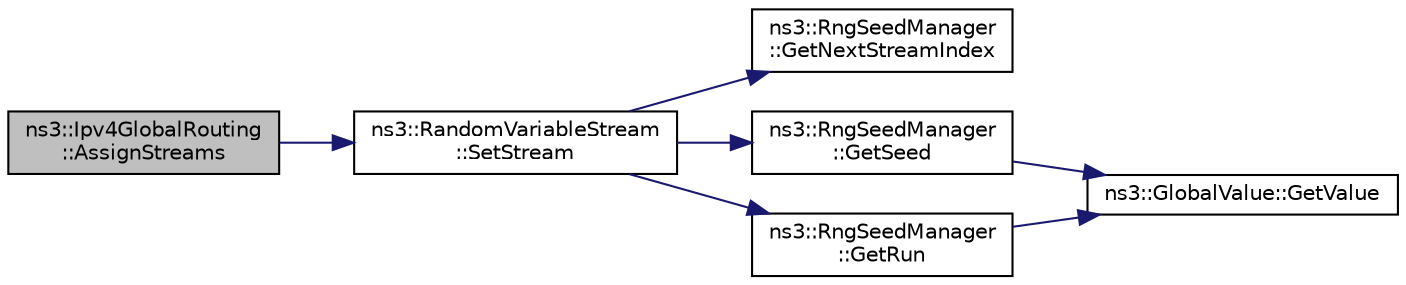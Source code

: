 digraph "ns3::Ipv4GlobalRouting::AssignStreams"
{
  edge [fontname="Helvetica",fontsize="10",labelfontname="Helvetica",labelfontsize="10"];
  node [fontname="Helvetica",fontsize="10",shape=record];
  rankdir="LR";
  Node1 [label="ns3::Ipv4GlobalRouting\l::AssignStreams",height=0.2,width=0.4,color="black", fillcolor="grey75", style="filled", fontcolor="black"];
  Node1 -> Node2 [color="midnightblue",fontsize="10",style="solid"];
  Node2 [label="ns3::RandomVariableStream\l::SetStream",height=0.2,width=0.4,color="black", fillcolor="white", style="filled",URL="$dc/daa/classns3_1_1RandomVariableStream.html#add11aaf975607746b7e271d300659a94",tooltip="Specifies the stream number for this RNG stream. "];
  Node2 -> Node3 [color="midnightblue",fontsize="10",style="solid"];
  Node3 [label="ns3::RngSeedManager\l::GetNextStreamIndex",height=0.2,width=0.4,color="black", fillcolor="white", style="filled",URL="$d2/d74/classns3_1_1RngSeedManager.html#ac109366285260eb4c1e124862d2fd4ad"];
  Node2 -> Node4 [color="midnightblue",fontsize="10",style="solid"];
  Node4 [label="ns3::RngSeedManager\l::GetSeed",height=0.2,width=0.4,color="black", fillcolor="white", style="filled",URL="$d2/d74/classns3_1_1RngSeedManager.html#a09f2d185f02aac599cd5a244c4b73ba5",tooltip="Get the current seed value which will be used by all subsequently instantiated RandomVariableStream o..."];
  Node4 -> Node5 [color="midnightblue",fontsize="10",style="solid"];
  Node5 [label="ns3::GlobalValue::GetValue",height=0.2,width=0.4,color="black", fillcolor="white", style="filled",URL="$dc/d02/classns3_1_1GlobalValue.html#aa33773cb952ba3c285a03ae2c4769b84"];
  Node2 -> Node6 [color="midnightblue",fontsize="10",style="solid"];
  Node6 [label="ns3::RngSeedManager\l::GetRun",height=0.2,width=0.4,color="black", fillcolor="white", style="filled",URL="$d2/d74/classns3_1_1RngSeedManager.html#afaf1b845d2523df05ca341a930de24b3",tooltip="Get the current run number. "];
  Node6 -> Node5 [color="midnightblue",fontsize="10",style="solid"];
}

